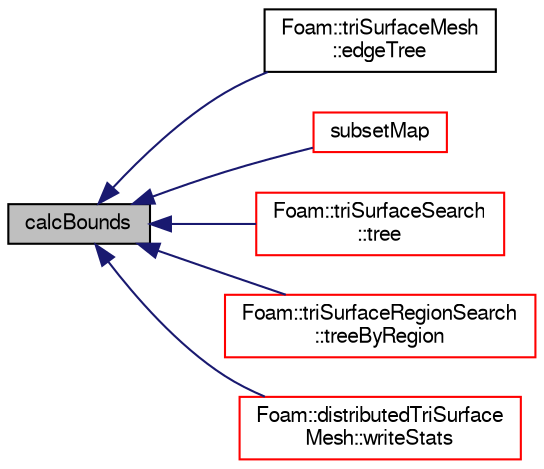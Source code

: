 digraph "calcBounds"
{
  bgcolor="transparent";
  edge [fontname="FreeSans",fontsize="10",labelfontname="FreeSans",labelfontsize="10"];
  node [fontname="FreeSans",fontsize="10",shape=record];
  rankdir="LR";
  Node127 [label="calcBounds",height=0.2,width=0.4,color="black", fillcolor="grey75", style="filled", fontcolor="black"];
  Node127 -> Node128 [dir="back",color="midnightblue",fontsize="10",style="solid",fontname="FreeSans"];
  Node128 [label="Foam::triSurfaceMesh\l::edgeTree",height=0.2,width=0.4,color="black",URL="$a25258.html#a35b8d766fd06e5d629b382b37f071d47",tooltip="Demand driven construction of octree for boundary edges. "];
  Node127 -> Node129 [dir="back",color="midnightblue",fontsize="10",style="solid",fontname="FreeSans"];
  Node129 [label="subsetMap",height=0.2,width=0.4,color="red",URL="$a27526.html#a373cb19a7bfde8d155b317980839cf72",tooltip="Determine the mapping for a sub-patch. "];
  Node127 -> Node151 [dir="back",color="midnightblue",fontsize="10",style="solid",fontname="FreeSans"];
  Node151 [label="Foam::triSurfaceSearch\l::tree",height=0.2,width=0.4,color="red",URL="$a25530.html#a6d01bb33aa711bf96f61eba9aa236e80",tooltip="Demand driven construction of the octree. "];
  Node127 -> Node172 [dir="back",color="midnightblue",fontsize="10",style="solid",fontname="FreeSans"];
  Node172 [label="Foam::triSurfaceRegionSearch\l::treeByRegion",height=0.2,width=0.4,color="red",URL="$a25526.html#ac3b5768cab9bb1f9664f225d85b1e7d9",tooltip="Demand driven construction of octree for each region. "];
  Node127 -> Node187 [dir="back",color="midnightblue",fontsize="10",style="solid",fontname="FreeSans"];
  Node187 [label="Foam::distributedTriSurface\lMesh::writeStats",height=0.2,width=0.4,color="red",URL="$a28642.html#abcdb99a5c0073642de36f2a8b03e92c2",tooltip="Print some stats. Parallel aware version of. "];
}
